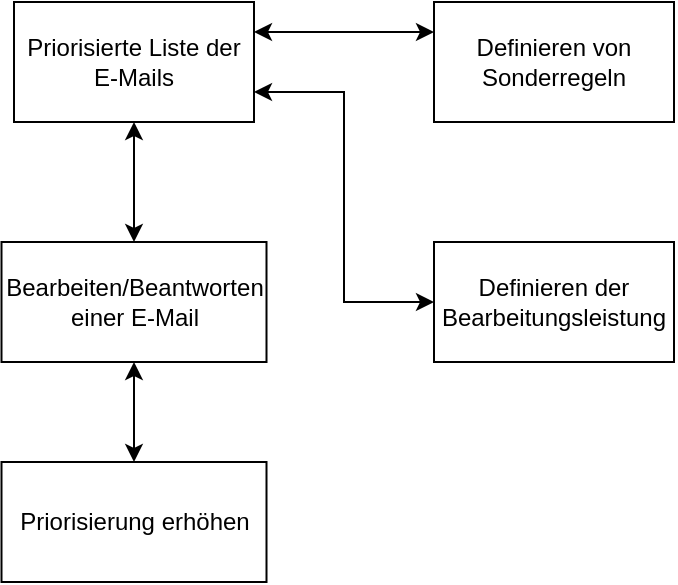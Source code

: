 <mxfile version="20.2.3" type="device"><diagram id="8CP5H9CIfn2ChZ5xyQrj" name="Seite-1"><mxGraphModel dx="981" dy="526" grid="1" gridSize="10" guides="1" tooltips="1" connect="1" arrows="1" fold="1" page="1" pageScale="1" pageWidth="1169" pageHeight="827" math="0" shadow="0"><root><mxCell id="0"/><mxCell id="1" parent="0"/><mxCell id="BDWAGwvV7N43N9JSV67T-1" style="edgeStyle=orthogonalEdgeStyle;rounded=0;orthogonalLoop=1;jettySize=auto;html=1;exitX=0.5;exitY=1;exitDx=0;exitDy=0;entryX=0.5;entryY=0;entryDx=0;entryDy=0;startArrow=classic;startFill=1;" edge="1" source="BDWAGwvV7N43N9JSV67T-2" target="BDWAGwvV7N43N9JSV67T-5" parent="1"><mxGeometry relative="1" as="geometry"/></mxCell><mxCell id="BDWAGwvV7N43N9JSV67T-16" style="edgeStyle=orthogonalEdgeStyle;rounded=0;orthogonalLoop=1;jettySize=auto;html=1;exitX=1;exitY=0.75;exitDx=0;exitDy=0;entryX=0;entryY=0.5;entryDx=0;entryDy=0;startArrow=classic;startFill=1;" edge="1" parent="1" source="BDWAGwvV7N43N9JSV67T-2" target="BDWAGwvV7N43N9JSV67T-15"><mxGeometry relative="1" as="geometry"/></mxCell><mxCell id="BDWAGwvV7N43N9JSV67T-17" style="edgeStyle=orthogonalEdgeStyle;rounded=0;orthogonalLoop=1;jettySize=auto;html=1;exitX=1;exitY=0.25;exitDx=0;exitDy=0;entryX=0;entryY=0.25;entryDx=0;entryDy=0;startArrow=classic;startFill=1;" edge="1" parent="1" source="BDWAGwvV7N43N9JSV67T-2" target="BDWAGwvV7N43N9JSV67T-14"><mxGeometry relative="1" as="geometry"/></mxCell><mxCell id="BDWAGwvV7N43N9JSV67T-2" value="Priorisierte Liste der E-Mails" style="rounded=0;whiteSpace=wrap;html=1;" vertex="1" parent="1"><mxGeometry x="80" y="60" width="120" height="60" as="geometry"/></mxCell><mxCell id="BDWAGwvV7N43N9JSV67T-19" style="edgeStyle=orthogonalEdgeStyle;rounded=0;orthogonalLoop=1;jettySize=auto;html=1;exitX=0.5;exitY=1;exitDx=0;exitDy=0;entryX=0.5;entryY=0;entryDx=0;entryDy=0;startArrow=classic;startFill=1;" edge="1" parent="1" source="BDWAGwvV7N43N9JSV67T-5" target="BDWAGwvV7N43N9JSV67T-18"><mxGeometry relative="1" as="geometry"/></mxCell><mxCell id="BDWAGwvV7N43N9JSV67T-5" value="Bearbeiten/Beantworten einer E-Mail" style="rounded=0;whiteSpace=wrap;html=1;" vertex="1" parent="1"><mxGeometry x="73.75" y="180" width="132.5" height="60" as="geometry"/></mxCell><mxCell id="BDWAGwvV7N43N9JSV67T-14" value="Definieren von Sonderregeln" style="rounded=0;whiteSpace=wrap;html=1;" vertex="1" parent="1"><mxGeometry x="290" y="60" width="120" height="60" as="geometry"/></mxCell><mxCell id="BDWAGwvV7N43N9JSV67T-15" value="Definieren der&lt;br&gt;Bearbeitungsleistung" style="rounded=0;whiteSpace=wrap;html=1;" vertex="1" parent="1"><mxGeometry x="290" y="180" width="120" height="60" as="geometry"/></mxCell><mxCell id="BDWAGwvV7N43N9JSV67T-18" value="Priorisierung erhöhen" style="rounded=0;whiteSpace=wrap;html=1;" vertex="1" parent="1"><mxGeometry x="73.75" y="290" width="132.5" height="60" as="geometry"/></mxCell></root></mxGraphModel></diagram></mxfile>